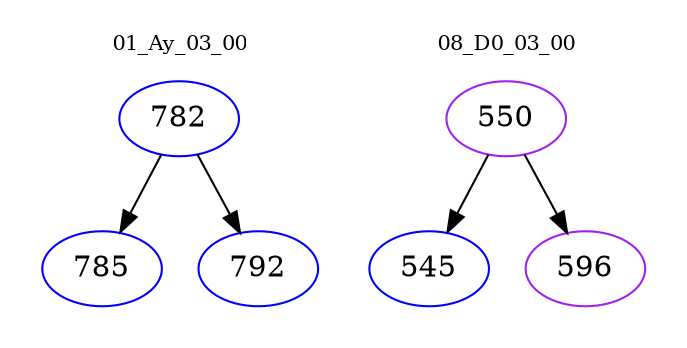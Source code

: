 digraph{
subgraph cluster_0 {
color = white
label = "01_Ay_03_00";
fontsize=10;
T0_782 [label="782", color="blue"]
T0_782 -> T0_785 [color="black"]
T0_785 [label="785", color="blue"]
T0_782 -> T0_792 [color="black"]
T0_792 [label="792", color="blue"]
}
subgraph cluster_1 {
color = white
label = "08_D0_03_00";
fontsize=10;
T1_550 [label="550", color="purple"]
T1_550 -> T1_545 [color="black"]
T1_545 [label="545", color="blue"]
T1_550 -> T1_596 [color="black"]
T1_596 [label="596", color="purple"]
}
}
